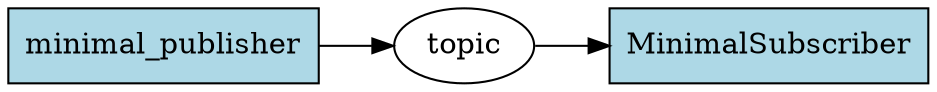 digraph ROS2_Computation_Graph {
  rankdir=LR;
  node [shape=box, style=filled, fillcolor=lightgray];
  "topic" [shape=ellipse, fillcolor=white];
  "minimal_publisher" -> "topic";
  "topic" -> "MinimalSubscriber";
  "MinimalSubscriber" [shape=box, fillcolor=lightblue];
  "minimal_publisher" [shape=box, fillcolor=lightblue];
}